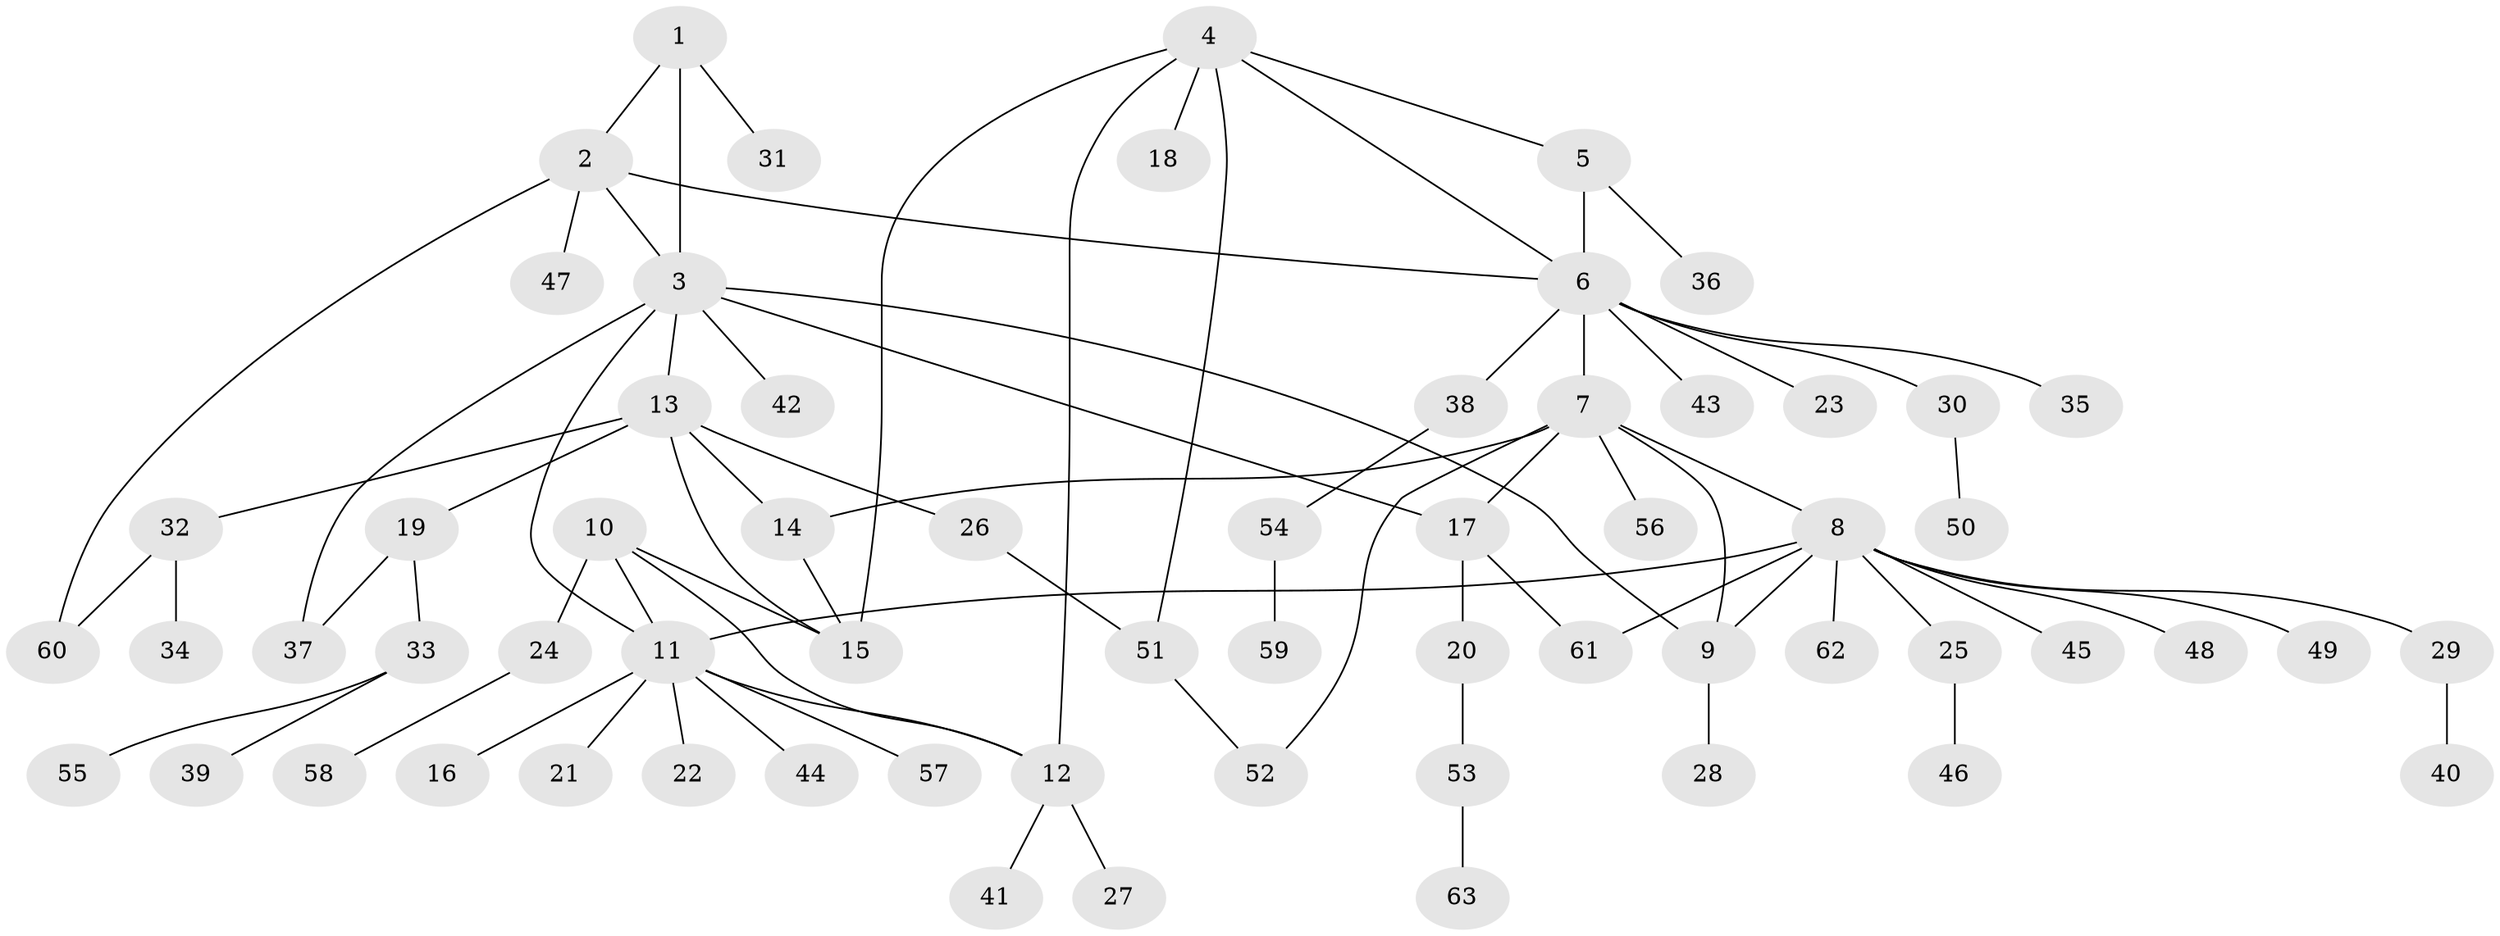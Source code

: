 // Generated by graph-tools (version 1.1) at 2025/11/02/27/25 16:11:36]
// undirected, 63 vertices, 79 edges
graph export_dot {
graph [start="1"]
  node [color=gray90,style=filled];
  1;
  2;
  3;
  4;
  5;
  6;
  7;
  8;
  9;
  10;
  11;
  12;
  13;
  14;
  15;
  16;
  17;
  18;
  19;
  20;
  21;
  22;
  23;
  24;
  25;
  26;
  27;
  28;
  29;
  30;
  31;
  32;
  33;
  34;
  35;
  36;
  37;
  38;
  39;
  40;
  41;
  42;
  43;
  44;
  45;
  46;
  47;
  48;
  49;
  50;
  51;
  52;
  53;
  54;
  55;
  56;
  57;
  58;
  59;
  60;
  61;
  62;
  63;
  1 -- 2;
  1 -- 3;
  1 -- 31;
  2 -- 3;
  2 -- 6;
  2 -- 47;
  2 -- 60;
  3 -- 9;
  3 -- 11;
  3 -- 13;
  3 -- 17;
  3 -- 37;
  3 -- 42;
  4 -- 5;
  4 -- 6;
  4 -- 12;
  4 -- 15;
  4 -- 18;
  4 -- 51;
  5 -- 6;
  5 -- 36;
  6 -- 7;
  6 -- 23;
  6 -- 30;
  6 -- 35;
  6 -- 38;
  6 -- 43;
  7 -- 8;
  7 -- 9;
  7 -- 14;
  7 -- 17;
  7 -- 52;
  7 -- 56;
  8 -- 9;
  8 -- 11;
  8 -- 25;
  8 -- 29;
  8 -- 45;
  8 -- 48;
  8 -- 49;
  8 -- 61;
  8 -- 62;
  9 -- 28;
  10 -- 11;
  10 -- 12;
  10 -- 15;
  10 -- 24;
  11 -- 12;
  11 -- 16;
  11 -- 21;
  11 -- 22;
  11 -- 44;
  11 -- 57;
  12 -- 27;
  12 -- 41;
  13 -- 14;
  13 -- 15;
  13 -- 19;
  13 -- 26;
  13 -- 32;
  14 -- 15;
  17 -- 20;
  17 -- 61;
  19 -- 33;
  19 -- 37;
  20 -- 53;
  24 -- 58;
  25 -- 46;
  26 -- 51;
  29 -- 40;
  30 -- 50;
  32 -- 34;
  32 -- 60;
  33 -- 39;
  33 -- 55;
  38 -- 54;
  51 -- 52;
  53 -- 63;
  54 -- 59;
}
